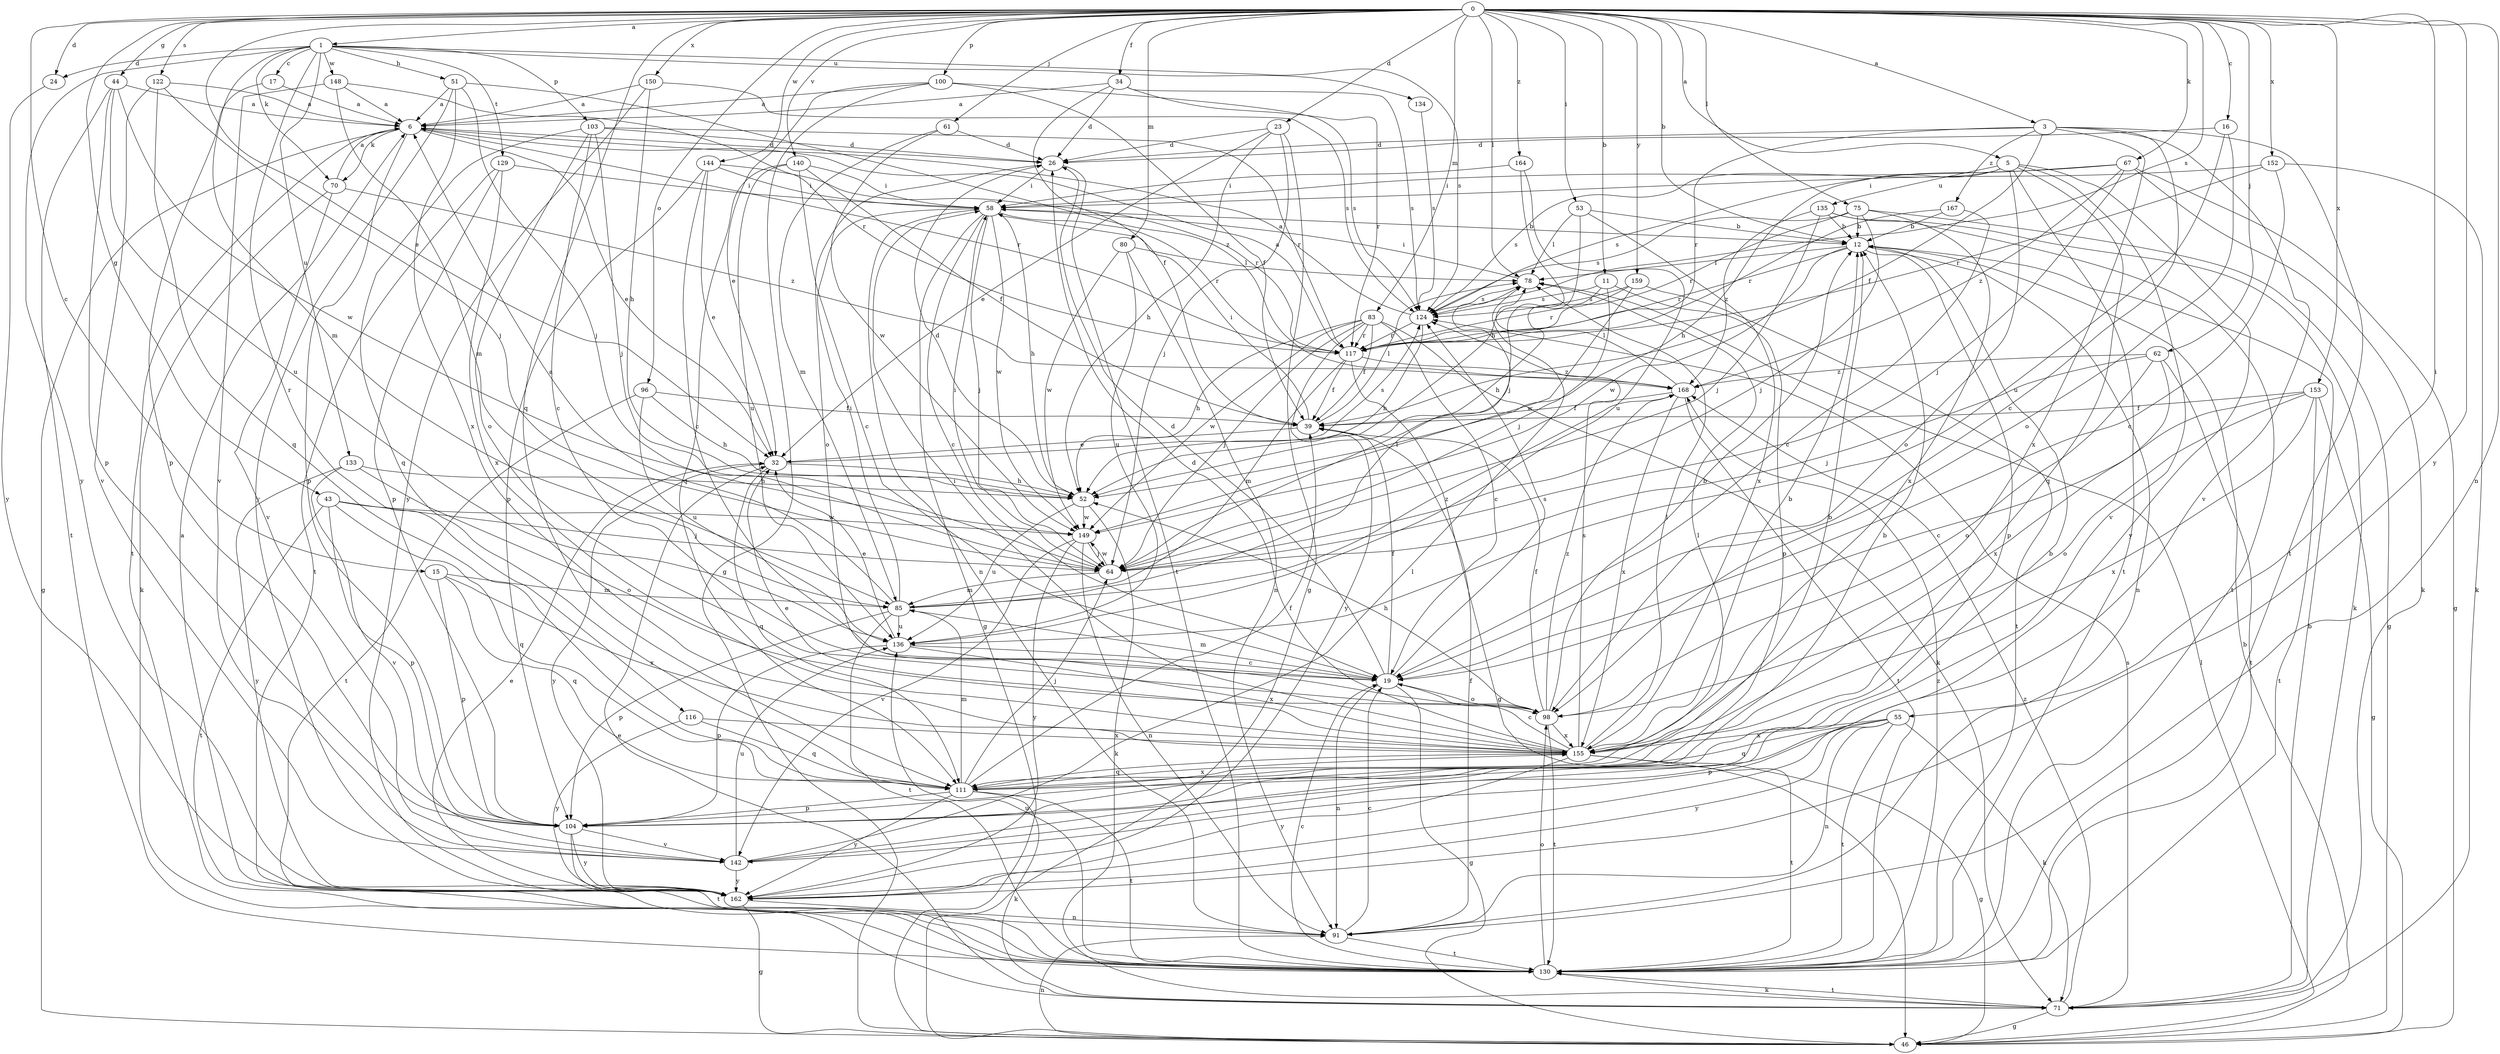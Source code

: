 strict digraph  {
0;
1;
3;
5;
6;
11;
12;
15;
16;
17;
19;
23;
24;
26;
32;
34;
39;
43;
44;
46;
51;
52;
53;
55;
58;
61;
62;
64;
67;
70;
71;
75;
78;
80;
83;
85;
91;
96;
98;
100;
103;
104;
111;
116;
117;
122;
124;
129;
130;
133;
134;
135;
136;
140;
142;
144;
148;
149;
150;
152;
153;
155;
159;
162;
164;
167;
168;
0 -> 1  [label=a];
0 -> 3  [label=a];
0 -> 5  [label=a];
0 -> 11  [label=b];
0 -> 12  [label=b];
0 -> 15  [label=c];
0 -> 16  [label=c];
0 -> 23  [label=d];
0 -> 24  [label=d];
0 -> 32  [label=e];
0 -> 34  [label=f];
0 -> 43  [label=g];
0 -> 44  [label=g];
0 -> 53  [label=i];
0 -> 55  [label=i];
0 -> 61  [label=j];
0 -> 62  [label=j];
0 -> 67  [label=k];
0 -> 75  [label=l];
0 -> 78  [label=l];
0 -> 80  [label=m];
0 -> 83  [label=m];
0 -> 91  [label=n];
0 -> 96  [label=o];
0 -> 100  [label=p];
0 -> 111  [label=q];
0 -> 122  [label=s];
0 -> 124  [label=s];
0 -> 140  [label=v];
0 -> 144  [label=w];
0 -> 150  [label=x];
0 -> 152  [label=x];
0 -> 153  [label=x];
0 -> 159  [label=y];
0 -> 162  [label=y];
0 -> 164  [label=z];
1 -> 17  [label=c];
1 -> 24  [label=d];
1 -> 51  [label=h];
1 -> 70  [label=k];
1 -> 85  [label=m];
1 -> 103  [label=p];
1 -> 116  [label=r];
1 -> 124  [label=s];
1 -> 129  [label=t];
1 -> 133  [label=u];
1 -> 134  [label=u];
1 -> 148  [label=w];
1 -> 162  [label=y];
3 -> 19  [label=c];
3 -> 26  [label=d];
3 -> 39  [label=f];
3 -> 117  [label=r];
3 -> 130  [label=t];
3 -> 142  [label=v];
3 -> 155  [label=x];
3 -> 167  [label=z];
5 -> 52  [label=h];
5 -> 98  [label=o];
5 -> 111  [label=q];
5 -> 124  [label=s];
5 -> 130  [label=t];
5 -> 135  [label=u];
5 -> 142  [label=v];
5 -> 162  [label=y];
6 -> 26  [label=d];
6 -> 32  [label=e];
6 -> 46  [label=g];
6 -> 70  [label=k];
6 -> 104  [label=p];
6 -> 117  [label=r];
6 -> 130  [label=t];
11 -> 52  [label=h];
11 -> 64  [label=j];
11 -> 104  [label=p];
11 -> 124  [label=s];
12 -> 78  [label=l];
12 -> 91  [label=n];
12 -> 104  [label=p];
12 -> 117  [label=r];
12 -> 149  [label=w];
15 -> 85  [label=m];
15 -> 104  [label=p];
15 -> 111  [label=q];
15 -> 155  [label=x];
16 -> 26  [label=d];
16 -> 98  [label=o];
16 -> 136  [label=u];
17 -> 6  [label=a];
17 -> 104  [label=p];
19 -> 26  [label=d];
19 -> 39  [label=f];
19 -> 46  [label=g];
19 -> 85  [label=m];
19 -> 91  [label=n];
19 -> 98  [label=o];
19 -> 124  [label=s];
23 -> 26  [label=d];
23 -> 32  [label=e];
23 -> 46  [label=g];
23 -> 52  [label=h];
23 -> 64  [label=j];
24 -> 162  [label=y];
26 -> 58  [label=i];
26 -> 98  [label=o];
26 -> 130  [label=t];
32 -> 52  [label=h];
32 -> 111  [label=q];
32 -> 124  [label=s];
32 -> 162  [label=y];
34 -> 6  [label=a];
34 -> 26  [label=d];
34 -> 39  [label=f];
34 -> 117  [label=r];
34 -> 124  [label=s];
39 -> 32  [label=e];
39 -> 58  [label=i];
39 -> 78  [label=l];
43 -> 64  [label=j];
43 -> 104  [label=p];
43 -> 111  [label=q];
43 -> 130  [label=t];
43 -> 149  [label=w];
44 -> 6  [label=a];
44 -> 104  [label=p];
44 -> 130  [label=t];
44 -> 136  [label=u];
44 -> 149  [label=w];
46 -> 12  [label=b];
46 -> 78  [label=l];
46 -> 91  [label=n];
51 -> 6  [label=a];
51 -> 64  [label=j];
51 -> 155  [label=x];
51 -> 162  [label=y];
51 -> 168  [label=z];
52 -> 26  [label=d];
52 -> 71  [label=k];
52 -> 136  [label=u];
52 -> 149  [label=w];
53 -> 12  [label=b];
53 -> 64  [label=j];
53 -> 78  [label=l];
53 -> 155  [label=x];
55 -> 71  [label=k];
55 -> 91  [label=n];
55 -> 104  [label=p];
55 -> 111  [label=q];
55 -> 130  [label=t];
55 -> 155  [label=x];
55 -> 162  [label=y];
58 -> 12  [label=b];
58 -> 19  [label=c];
58 -> 46  [label=g];
58 -> 52  [label=h];
58 -> 64  [label=j];
58 -> 91  [label=n];
58 -> 117  [label=r];
58 -> 149  [label=w];
61 -> 26  [label=d];
61 -> 85  [label=m];
61 -> 149  [label=w];
62 -> 64  [label=j];
62 -> 98  [label=o];
62 -> 130  [label=t];
62 -> 155  [label=x];
62 -> 168  [label=z];
64 -> 58  [label=i];
64 -> 85  [label=m];
64 -> 149  [label=w];
67 -> 46  [label=g];
67 -> 58  [label=i];
67 -> 64  [label=j];
67 -> 71  [label=k];
67 -> 124  [label=s];
67 -> 168  [label=z];
70 -> 6  [label=a];
70 -> 71  [label=k];
70 -> 142  [label=v];
70 -> 168  [label=z];
71 -> 12  [label=b];
71 -> 32  [label=e];
71 -> 46  [label=g];
71 -> 124  [label=s];
71 -> 130  [label=t];
71 -> 168  [label=z];
75 -> 12  [label=b];
75 -> 46  [label=g];
75 -> 64  [label=j];
75 -> 117  [label=r];
75 -> 124  [label=s];
75 -> 155  [label=x];
78 -> 58  [label=i];
78 -> 124  [label=s];
80 -> 78  [label=l];
80 -> 91  [label=n];
80 -> 136  [label=u];
80 -> 149  [label=w];
83 -> 19  [label=c];
83 -> 39  [label=f];
83 -> 52  [label=h];
83 -> 64  [label=j];
83 -> 71  [label=k];
83 -> 117  [label=r];
83 -> 149  [label=w];
83 -> 162  [label=y];
85 -> 6  [label=a];
85 -> 58  [label=i];
85 -> 78  [label=l];
85 -> 104  [label=p];
85 -> 130  [label=t];
85 -> 136  [label=u];
85 -> 168  [label=z];
91 -> 6  [label=a];
91 -> 19  [label=c];
91 -> 39  [label=f];
91 -> 130  [label=t];
96 -> 39  [label=f];
96 -> 52  [label=h];
96 -> 130  [label=t];
96 -> 136  [label=u];
98 -> 12  [label=b];
98 -> 39  [label=f];
98 -> 52  [label=h];
98 -> 130  [label=t];
98 -> 155  [label=x];
98 -> 168  [label=z];
100 -> 6  [label=a];
100 -> 32  [label=e];
100 -> 39  [label=f];
100 -> 46  [label=g];
100 -> 124  [label=s];
103 -> 19  [label=c];
103 -> 26  [label=d];
103 -> 64  [label=j];
103 -> 98  [label=o];
103 -> 111  [label=q];
103 -> 117  [label=r];
104 -> 12  [label=b];
104 -> 130  [label=t];
104 -> 142  [label=v];
104 -> 162  [label=y];
111 -> 12  [label=b];
111 -> 39  [label=f];
111 -> 64  [label=j];
111 -> 71  [label=k];
111 -> 78  [label=l];
111 -> 85  [label=m];
111 -> 104  [label=p];
111 -> 130  [label=t];
111 -> 155  [label=x];
111 -> 162  [label=y];
116 -> 111  [label=q];
116 -> 155  [label=x];
116 -> 162  [label=y];
117 -> 6  [label=a];
117 -> 39  [label=f];
117 -> 46  [label=g];
117 -> 85  [label=m];
117 -> 168  [label=z];
122 -> 6  [label=a];
122 -> 64  [label=j];
122 -> 111  [label=q];
122 -> 142  [label=v];
124 -> 6  [label=a];
124 -> 52  [label=h];
124 -> 117  [label=r];
129 -> 58  [label=i];
129 -> 104  [label=p];
129 -> 130  [label=t];
129 -> 155  [label=x];
130 -> 19  [label=c];
130 -> 71  [label=k];
130 -> 98  [label=o];
130 -> 136  [label=u];
130 -> 168  [label=z];
133 -> 52  [label=h];
133 -> 98  [label=o];
133 -> 142  [label=v];
133 -> 162  [label=y];
134 -> 124  [label=s];
135 -> 12  [label=b];
135 -> 64  [label=j];
135 -> 71  [label=k];
135 -> 130  [label=t];
135 -> 168  [label=z];
136 -> 19  [label=c];
136 -> 32  [label=e];
136 -> 104  [label=p];
136 -> 155  [label=x];
140 -> 19  [label=c];
140 -> 39  [label=f];
140 -> 58  [label=i];
140 -> 111  [label=q];
140 -> 136  [label=u];
142 -> 12  [label=b];
142 -> 78  [label=l];
142 -> 136  [label=u];
142 -> 162  [label=y];
144 -> 19  [label=c];
144 -> 32  [label=e];
144 -> 58  [label=i];
144 -> 104  [label=p];
144 -> 117  [label=r];
148 -> 6  [label=a];
148 -> 85  [label=m];
148 -> 117  [label=r];
148 -> 142  [label=v];
149 -> 64  [label=j];
149 -> 91  [label=n];
149 -> 142  [label=v];
149 -> 162  [label=y];
150 -> 6  [label=a];
150 -> 52  [label=h];
150 -> 124  [label=s];
150 -> 162  [label=y];
152 -> 19  [label=c];
152 -> 58  [label=i];
152 -> 71  [label=k];
152 -> 117  [label=r];
153 -> 19  [label=c];
153 -> 39  [label=f];
153 -> 46  [label=g];
153 -> 98  [label=o];
153 -> 130  [label=t];
153 -> 155  [label=x];
155 -> 12  [label=b];
155 -> 19  [label=c];
155 -> 26  [label=d];
155 -> 32  [label=e];
155 -> 46  [label=g];
155 -> 58  [label=i];
155 -> 78  [label=l];
155 -> 111  [label=q];
155 -> 124  [label=s];
155 -> 130  [label=t];
155 -> 162  [label=y];
159 -> 117  [label=r];
159 -> 124  [label=s];
159 -> 130  [label=t];
159 -> 149  [label=w];
162 -> 32  [label=e];
162 -> 46  [label=g];
162 -> 91  [label=n];
164 -> 52  [label=h];
164 -> 58  [label=i];
164 -> 136  [label=u];
167 -> 12  [label=b];
167 -> 19  [label=c];
167 -> 117  [label=r];
168 -> 39  [label=f];
168 -> 78  [label=l];
168 -> 130  [label=t];
168 -> 155  [label=x];
}
